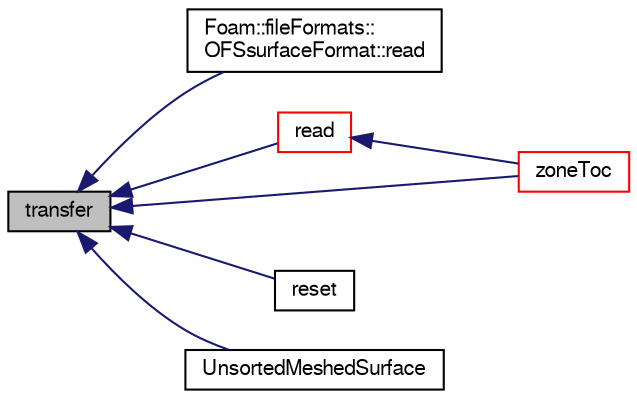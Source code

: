 digraph "transfer"
{
  bgcolor="transparent";
  edge [fontname="FreeSans",fontsize="10",labelfontname="FreeSans",labelfontsize="10"];
  node [fontname="FreeSans",fontsize="10",shape=record];
  rankdir="LR";
  Node1281 [label="transfer",height=0.2,width=0.4,color="black", fillcolor="grey75", style="filled", fontcolor="black"];
  Node1281 -> Node1282 [dir="back",color="midnightblue",fontsize="10",style="solid",fontname="FreeSans"];
  Node1282 [label="Foam::fileFormats::\lOFSsurfaceFormat::read",height=0.2,width=0.4,color="black",URL="$a29618.html#a24d92b5c3f729a8dd4695ed2225ad690",tooltip="Read UnsortedMeshedSurface. "];
  Node1281 -> Node1283 [dir="back",color="midnightblue",fontsize="10",style="solid",fontname="FreeSans"];
  Node1283 [label="read",height=0.2,width=0.4,color="red",URL="$a29574.html#a8b399ba606eec0c1c103e9531978fb34",tooltip="Read from file. Chooses reader based on explicit extension. "];
  Node1283 -> Node1286 [dir="back",color="midnightblue",fontsize="10",style="solid",fontname="FreeSans"];
  Node1286 [label="zoneToc",height=0.2,width=0.4,color="red",URL="$a29574.html#adc84fd65ce1212a7745d7e69a0fa9250",tooltip="Return const access to the zone table-of-contents. "];
  Node1281 -> Node1290 [dir="back",color="midnightblue",fontsize="10",style="solid",fontname="FreeSans"];
  Node1290 [label="reset",height=0.2,width=0.4,color="black",URL="$a29574.html#aaaac43d71434f8d02480a97540ae2f10",tooltip="Transfer components (points, faces, zone ids). "];
  Node1281 -> Node1291 [dir="back",color="midnightblue",fontsize="10",style="solid",fontname="FreeSans"];
  Node1291 [label="UnsortedMeshedSurface",height=0.2,width=0.4,color="black",URL="$a29574.html#a8f290a27f4d604136d2d99fbc69bda2c",tooltip="Construct by transferring the contents from a UnsortedMeshedSurface. "];
  Node1281 -> Node1286 [dir="back",color="midnightblue",fontsize="10",style="solid",fontname="FreeSans"];
}
